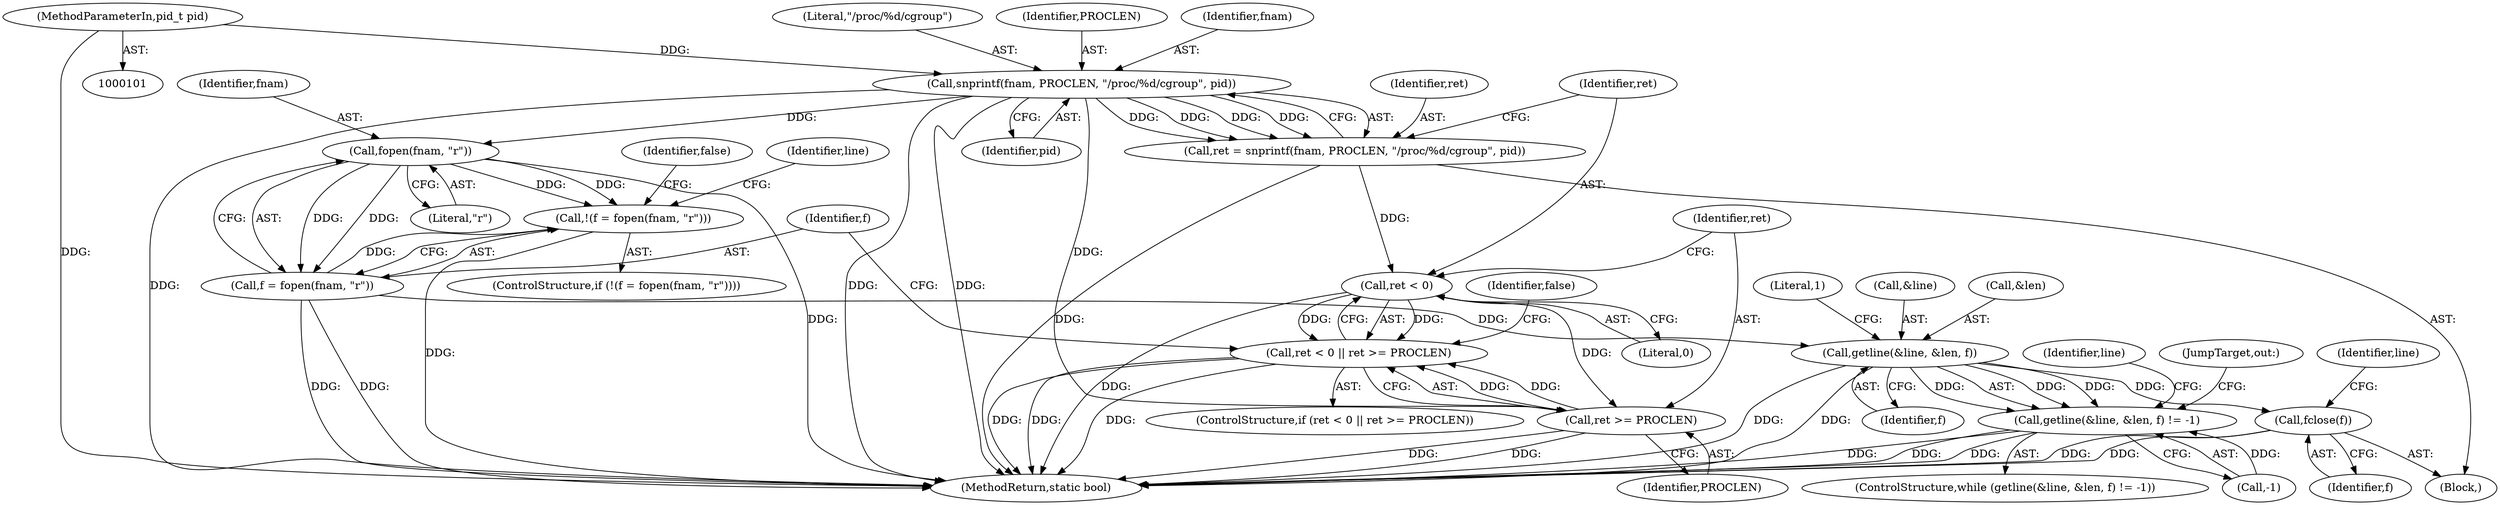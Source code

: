 digraph "1_lxcfs_a8b6c3e0537e90fba3c55910fd1b7229d54a60a7@API" {
"1000124" [label="(Call,snprintf(fnam, PROCLEN, \"/proc/%d/cgroup\", pid))"];
"1000102" [label="(MethodParameterIn,pid_t pid)"];
"1000122" [label="(Call,ret = snprintf(fnam, PROCLEN, \"/proc/%d/cgroup\", pid))"];
"1000131" [label="(Call,ret < 0)"];
"1000130" [label="(Call,ret < 0 || ret >= PROCLEN)"];
"1000134" [label="(Call,ret >= PROCLEN)"];
"1000143" [label="(Call,fopen(fnam, \"r\"))"];
"1000140" [label="(Call,!(f = fopen(fnam, \"r\")))"];
"1000141" [label="(Call,f = fopen(fnam, \"r\"))"];
"1000150" [label="(Call,getline(&line, &len, f))"];
"1000149" [label="(Call,getline(&line, &len, f) != -1)"];
"1000239" [label="(Call,fclose(f))"];
"1000157" [label="(Literal,1)"];
"1000134" [label="(Call,ret >= PROCLEN)"];
"1000148" [label="(ControlStructure,while (getline(&line, &len, f) != -1))"];
"1000136" [label="(Identifier,PROCLEN)"];
"1000143" [label="(Call,fopen(fnam, \"r\"))"];
"1000151" [label="(Call,&line)"];
"1000123" [label="(Identifier,ret)"];
"1000239" [label="(Call,fclose(f))"];
"1000125" [label="(Identifier,fnam)"];
"1000133" [label="(Literal,0)"];
"1000145" [label="(Literal,\"r\")"];
"1000165" [label="(Identifier,line)"];
"1000245" [label="(MethodReturn,static bool)"];
"1000240" [label="(Identifier,f)"];
"1000132" [label="(Identifier,ret)"];
"1000127" [label="(Literal,\"/proc/%d/cgroup\")"];
"1000144" [label="(Identifier,fnam)"];
"1000142" [label="(Identifier,f)"];
"1000124" [label="(Call,snprintf(fnam, PROCLEN, \"/proc/%d/cgroup\", pid))"];
"1000131" [label="(Call,ret < 0)"];
"1000147" [label="(Identifier,false)"];
"1000152" [label="(Identifier,line)"];
"1000156" [label="(Call,-1)"];
"1000150" [label="(Call,getline(&line, &len, f))"];
"1000238" [label="(JumpTarget,out:)"];
"1000140" [label="(Call,!(f = fopen(fnam, \"r\")))"];
"1000141" [label="(Call,f = fopen(fnam, \"r\"))"];
"1000242" [label="(Identifier,line)"];
"1000135" [label="(Identifier,ret)"];
"1000139" [label="(ControlStructure,if (!(f = fopen(fnam, \"r\"))))"];
"1000153" [label="(Call,&len)"];
"1000129" [label="(ControlStructure,if (ret < 0 || ret >= PROCLEN))"];
"1000155" [label="(Identifier,f)"];
"1000149" [label="(Call,getline(&line, &len, f) != -1)"];
"1000122" [label="(Call,ret = snprintf(fnam, PROCLEN, \"/proc/%d/cgroup\", pid))"];
"1000126" [label="(Identifier,PROCLEN)"];
"1000138" [label="(Identifier,false)"];
"1000130" [label="(Call,ret < 0 || ret >= PROCLEN)"];
"1000128" [label="(Identifier,pid)"];
"1000106" [label="(Block,)"];
"1000102" [label="(MethodParameterIn,pid_t pid)"];
"1000124" -> "1000122"  [label="AST: "];
"1000124" -> "1000128"  [label="CFG: "];
"1000125" -> "1000124"  [label="AST: "];
"1000126" -> "1000124"  [label="AST: "];
"1000127" -> "1000124"  [label="AST: "];
"1000128" -> "1000124"  [label="AST: "];
"1000122" -> "1000124"  [label="CFG: "];
"1000124" -> "1000245"  [label="DDG: "];
"1000124" -> "1000245"  [label="DDG: "];
"1000124" -> "1000245"  [label="DDG: "];
"1000124" -> "1000122"  [label="DDG: "];
"1000124" -> "1000122"  [label="DDG: "];
"1000124" -> "1000122"  [label="DDG: "];
"1000124" -> "1000122"  [label="DDG: "];
"1000102" -> "1000124"  [label="DDG: "];
"1000124" -> "1000134"  [label="DDG: "];
"1000124" -> "1000143"  [label="DDG: "];
"1000102" -> "1000101"  [label="AST: "];
"1000102" -> "1000245"  [label="DDG: "];
"1000122" -> "1000106"  [label="AST: "];
"1000123" -> "1000122"  [label="AST: "];
"1000132" -> "1000122"  [label="CFG: "];
"1000122" -> "1000245"  [label="DDG: "];
"1000122" -> "1000131"  [label="DDG: "];
"1000131" -> "1000130"  [label="AST: "];
"1000131" -> "1000133"  [label="CFG: "];
"1000132" -> "1000131"  [label="AST: "];
"1000133" -> "1000131"  [label="AST: "];
"1000135" -> "1000131"  [label="CFG: "];
"1000130" -> "1000131"  [label="CFG: "];
"1000131" -> "1000245"  [label="DDG: "];
"1000131" -> "1000130"  [label="DDG: "];
"1000131" -> "1000130"  [label="DDG: "];
"1000131" -> "1000134"  [label="DDG: "];
"1000130" -> "1000129"  [label="AST: "];
"1000130" -> "1000134"  [label="CFG: "];
"1000134" -> "1000130"  [label="AST: "];
"1000138" -> "1000130"  [label="CFG: "];
"1000142" -> "1000130"  [label="CFG: "];
"1000130" -> "1000245"  [label="DDG: "];
"1000130" -> "1000245"  [label="DDG: "];
"1000130" -> "1000245"  [label="DDG: "];
"1000134" -> "1000130"  [label="DDG: "];
"1000134" -> "1000130"  [label="DDG: "];
"1000134" -> "1000136"  [label="CFG: "];
"1000135" -> "1000134"  [label="AST: "];
"1000136" -> "1000134"  [label="AST: "];
"1000134" -> "1000245"  [label="DDG: "];
"1000134" -> "1000245"  [label="DDG: "];
"1000143" -> "1000141"  [label="AST: "];
"1000143" -> "1000145"  [label="CFG: "];
"1000144" -> "1000143"  [label="AST: "];
"1000145" -> "1000143"  [label="AST: "];
"1000141" -> "1000143"  [label="CFG: "];
"1000143" -> "1000245"  [label="DDG: "];
"1000143" -> "1000140"  [label="DDG: "];
"1000143" -> "1000140"  [label="DDG: "];
"1000143" -> "1000141"  [label="DDG: "];
"1000143" -> "1000141"  [label="DDG: "];
"1000140" -> "1000139"  [label="AST: "];
"1000140" -> "1000141"  [label="CFG: "];
"1000141" -> "1000140"  [label="AST: "];
"1000147" -> "1000140"  [label="CFG: "];
"1000152" -> "1000140"  [label="CFG: "];
"1000140" -> "1000245"  [label="DDG: "];
"1000141" -> "1000140"  [label="DDG: "];
"1000142" -> "1000141"  [label="AST: "];
"1000141" -> "1000245"  [label="DDG: "];
"1000141" -> "1000245"  [label="DDG: "];
"1000141" -> "1000150"  [label="DDG: "];
"1000150" -> "1000149"  [label="AST: "];
"1000150" -> "1000155"  [label="CFG: "];
"1000151" -> "1000150"  [label="AST: "];
"1000153" -> "1000150"  [label="AST: "];
"1000155" -> "1000150"  [label="AST: "];
"1000157" -> "1000150"  [label="CFG: "];
"1000150" -> "1000245"  [label="DDG: "];
"1000150" -> "1000245"  [label="DDG: "];
"1000150" -> "1000149"  [label="DDG: "];
"1000150" -> "1000149"  [label="DDG: "];
"1000150" -> "1000149"  [label="DDG: "];
"1000150" -> "1000239"  [label="DDG: "];
"1000149" -> "1000148"  [label="AST: "];
"1000149" -> "1000156"  [label="CFG: "];
"1000156" -> "1000149"  [label="AST: "];
"1000165" -> "1000149"  [label="CFG: "];
"1000238" -> "1000149"  [label="CFG: "];
"1000149" -> "1000245"  [label="DDG: "];
"1000149" -> "1000245"  [label="DDG: "];
"1000149" -> "1000245"  [label="DDG: "];
"1000156" -> "1000149"  [label="DDG: "];
"1000239" -> "1000106"  [label="AST: "];
"1000239" -> "1000240"  [label="CFG: "];
"1000240" -> "1000239"  [label="AST: "];
"1000242" -> "1000239"  [label="CFG: "];
"1000239" -> "1000245"  [label="DDG: "];
"1000239" -> "1000245"  [label="DDG: "];
}
